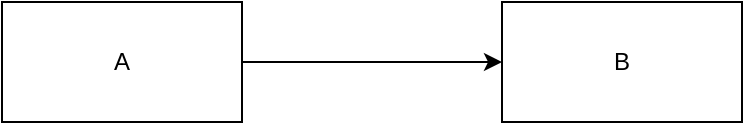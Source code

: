 <mxfile version="24.7.12">
  <diagram name="Page-1" id="kyPbU2uZHtpGJjnjVwyu">
    <mxGraphModel dx="1097" dy="486" grid="1" gridSize="10" guides="1" tooltips="1" connect="1" arrows="1" fold="1" page="1" pageScale="1" pageWidth="1100" pageHeight="850" math="0" shadow="0">
      <root>
        <mxCell id="0" />
        <mxCell id="1" parent="0" />
        <mxCell id="Add4bD9MX13TCG2GWAhE-3" style="edgeStyle=orthogonalEdgeStyle;rounded=0;orthogonalLoop=1;jettySize=auto;html=1;" edge="1" parent="1" source="Add4bD9MX13TCG2GWAhE-1" target="Add4bD9MX13TCG2GWAhE-2">
          <mxGeometry relative="1" as="geometry" />
        </mxCell>
        <mxCell id="Add4bD9MX13TCG2GWAhE-1" value="A" style="rounded=0;whiteSpace=wrap;html=1;" vertex="1" parent="1">
          <mxGeometry x="70" y="170" width="120" height="60" as="geometry" />
        </mxCell>
        <mxCell id="Add4bD9MX13TCG2GWAhE-2" value="B" style="rounded=0;whiteSpace=wrap;html=1;" vertex="1" parent="1">
          <mxGeometry x="320" y="170" width="120" height="60" as="geometry" />
        </mxCell>
      </root>
    </mxGraphModel>
  </diagram>
</mxfile>
